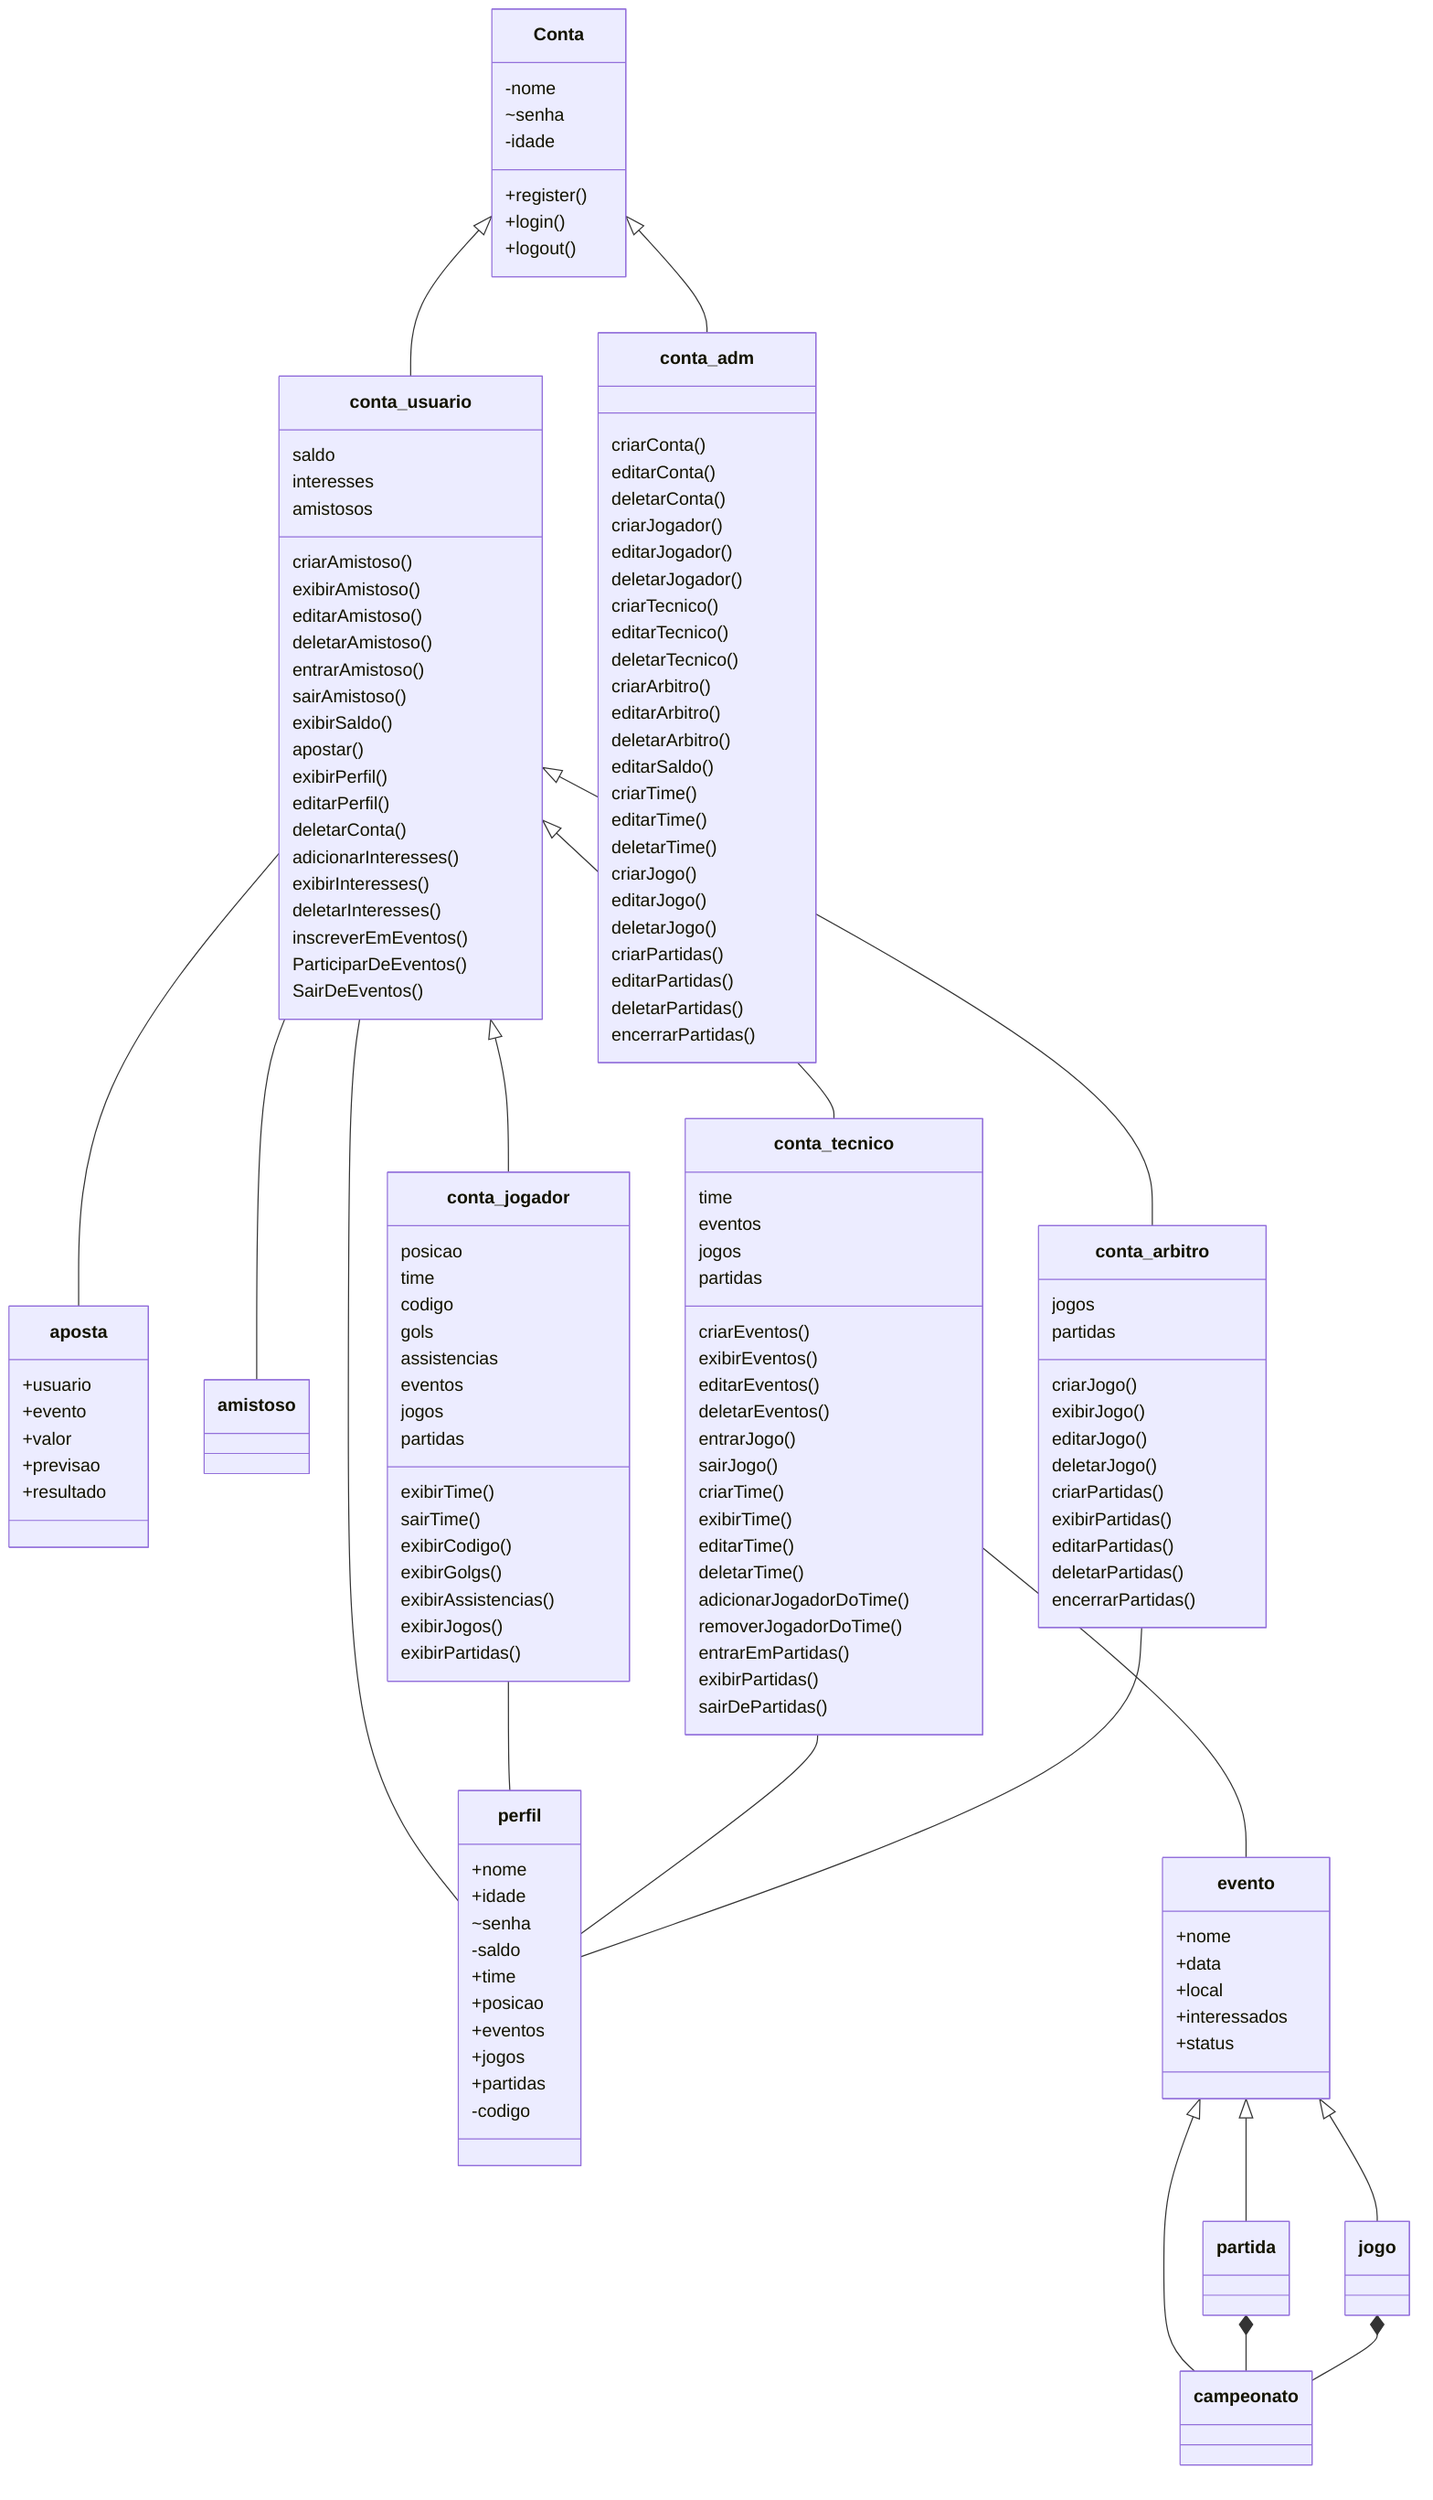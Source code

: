 classDiagram
    Conta <|-- conta_usuario
    Conta <|-- conta_adm
    Conta : -nome
    Conta : ~senha
    Conta : -idade
    Conta : +register()
    Conta : +login()
    Conta : +logout()

    
    conta_usuario -- perfil
    conta_usuario -- aposta
    conta_usuario -- amistoso
    conta_usuario <|-- conta_jogador
    conta_usuario <|-- conta_tecnico
    conta_usuario <|-- conta_arbitro
    conta_usuario : saldo
    conta_usuario : interesses
    conta_usuario : amistosos
    conta_usuario : criarAmistoso()
    conta_usuario : exibirAmistoso()
    conta_usuario : editarAmistoso()
    conta_usuario : deletarAmistoso()
    conta_usuario : entrarAmistoso()
    conta_usuario : sairAmistoso()
    conta_usuario : exibirSaldo()
    conta_usuario : apostar()
    conta_usuario : exibirPerfil()
    conta_usuario : editarPerfil()
    conta_usuario : deletarConta()
    conta_usuario : adicionarInteresses()
    conta_usuario : exibirInteresses()
    conta_usuario : deletarInteresses()
    conta_usuario : inscreverEmEventos()
    conta_usuario : ParticiparDeEventos()
    conta_usuario : SairDeEventos()

    conta_jogador -- perfil
    conta_jogador : posicao
    conta_jogador : time
    conta_jogador : codigo
    conta_jogador : gols
    conta_jogador : assistencias
    conta_jogador : eventos
    conta_jogador : jogos
    conta_jogador : partidas
    conta_jogador : exibirTime()
    conta_jogador : sairTime()
    conta_jogador : exibirCodigo()
    conta_jogador : exibirGolgs()
    conta_jogador : exibirAssistencias()
    conta_jogador : exibirJogos()
    conta_jogador : exibirPartidas()

    conta_tecnico -- perfil
    conta_tecnico -- evento
    conta_tecnico : time
    conta_tecnico : eventos
    conta_tecnico : jogos
    conta_tecnico : partidas
    conta_tecnico : criarEventos()
    conta_tecnico : exibirEventos()
    conta_tecnico : editarEventos()
    conta_tecnico : deletarEventos()
    conta_tecnico : entrarJogo()
    conta_tecnico : sairJogo()
    conta_tecnico : criarTime()
    conta_tecnico : exibirTime()
    conta_tecnico : editarTime()
    conta_tecnico : deletarTime()
    conta_tecnico : adicionarJogadorDoTime()
    conta_tecnico : removerJogadorDoTime()
    conta_tecnico : entrarEmPartidas()
    conta_tecnico : exibirPartidas()
    conta_tecnico : sairDePartidas()

    conta_arbitro -- perfil 
    conta_arbitro : jogos
    conta_arbitro : partidas
    conta_arbitro : criarJogo()
    conta_arbitro : exibirJogo()
    conta_arbitro : editarJogo()
    conta_arbitro : deletarJogo()
    conta_arbitro : criarPartidas()
    conta_arbitro : exibirPartidas()
    conta_arbitro : editarPartidas()
    conta_arbitro : deletarPartidas()
    conta_arbitro : encerrarPartidas()

    conta_adm : criarConta()
    conta_adm : editarConta()
    conta_adm : deletarConta()
    conta_adm : criarJogador()
    conta_adm : editarJogador()
    conta_adm : deletarJogador()
    conta_adm : criarTecnico()
    conta_adm : editarTecnico()
    conta_adm : deletarTecnico()
    conta_adm : criarArbitro()
    conta_adm : editarArbitro()
    conta_adm : deletarArbitro()
    conta_adm : editarSaldo()
    conta_adm : criarTime()
    conta_adm : editarTime()
    conta_adm : deletarTime()
    conta_adm : criarJogo()
    conta_adm : editarJogo()
    conta_adm : deletarJogo()
    conta_adm : criarPartidas()
    conta_adm : editarPartidas()
    conta_adm : deletarPartidas()
    conta_adm : encerrarPartidas()



    perfil : +nome
    perfil : +idade
    perfil : ~senha
    perfil : -saldo
    perfil : +time
    perfil : +posicao
    perfil : +eventos
    perfil : +jogos
    perfil : +partidas
    perfil : -codigo

    aposta : +usuario
    aposta : +evento
    aposta : +valor
    aposta : +previsao
    aposta : +resultado

    evento <|-- jogo
    evento <|-- partida
    evento <|-- campeonato
    evento : +nome
    evento : +data
    evento : +local
    evento : +interessados
    evento : +status

    partida *-- campeonato
    jogo *-- campeonato